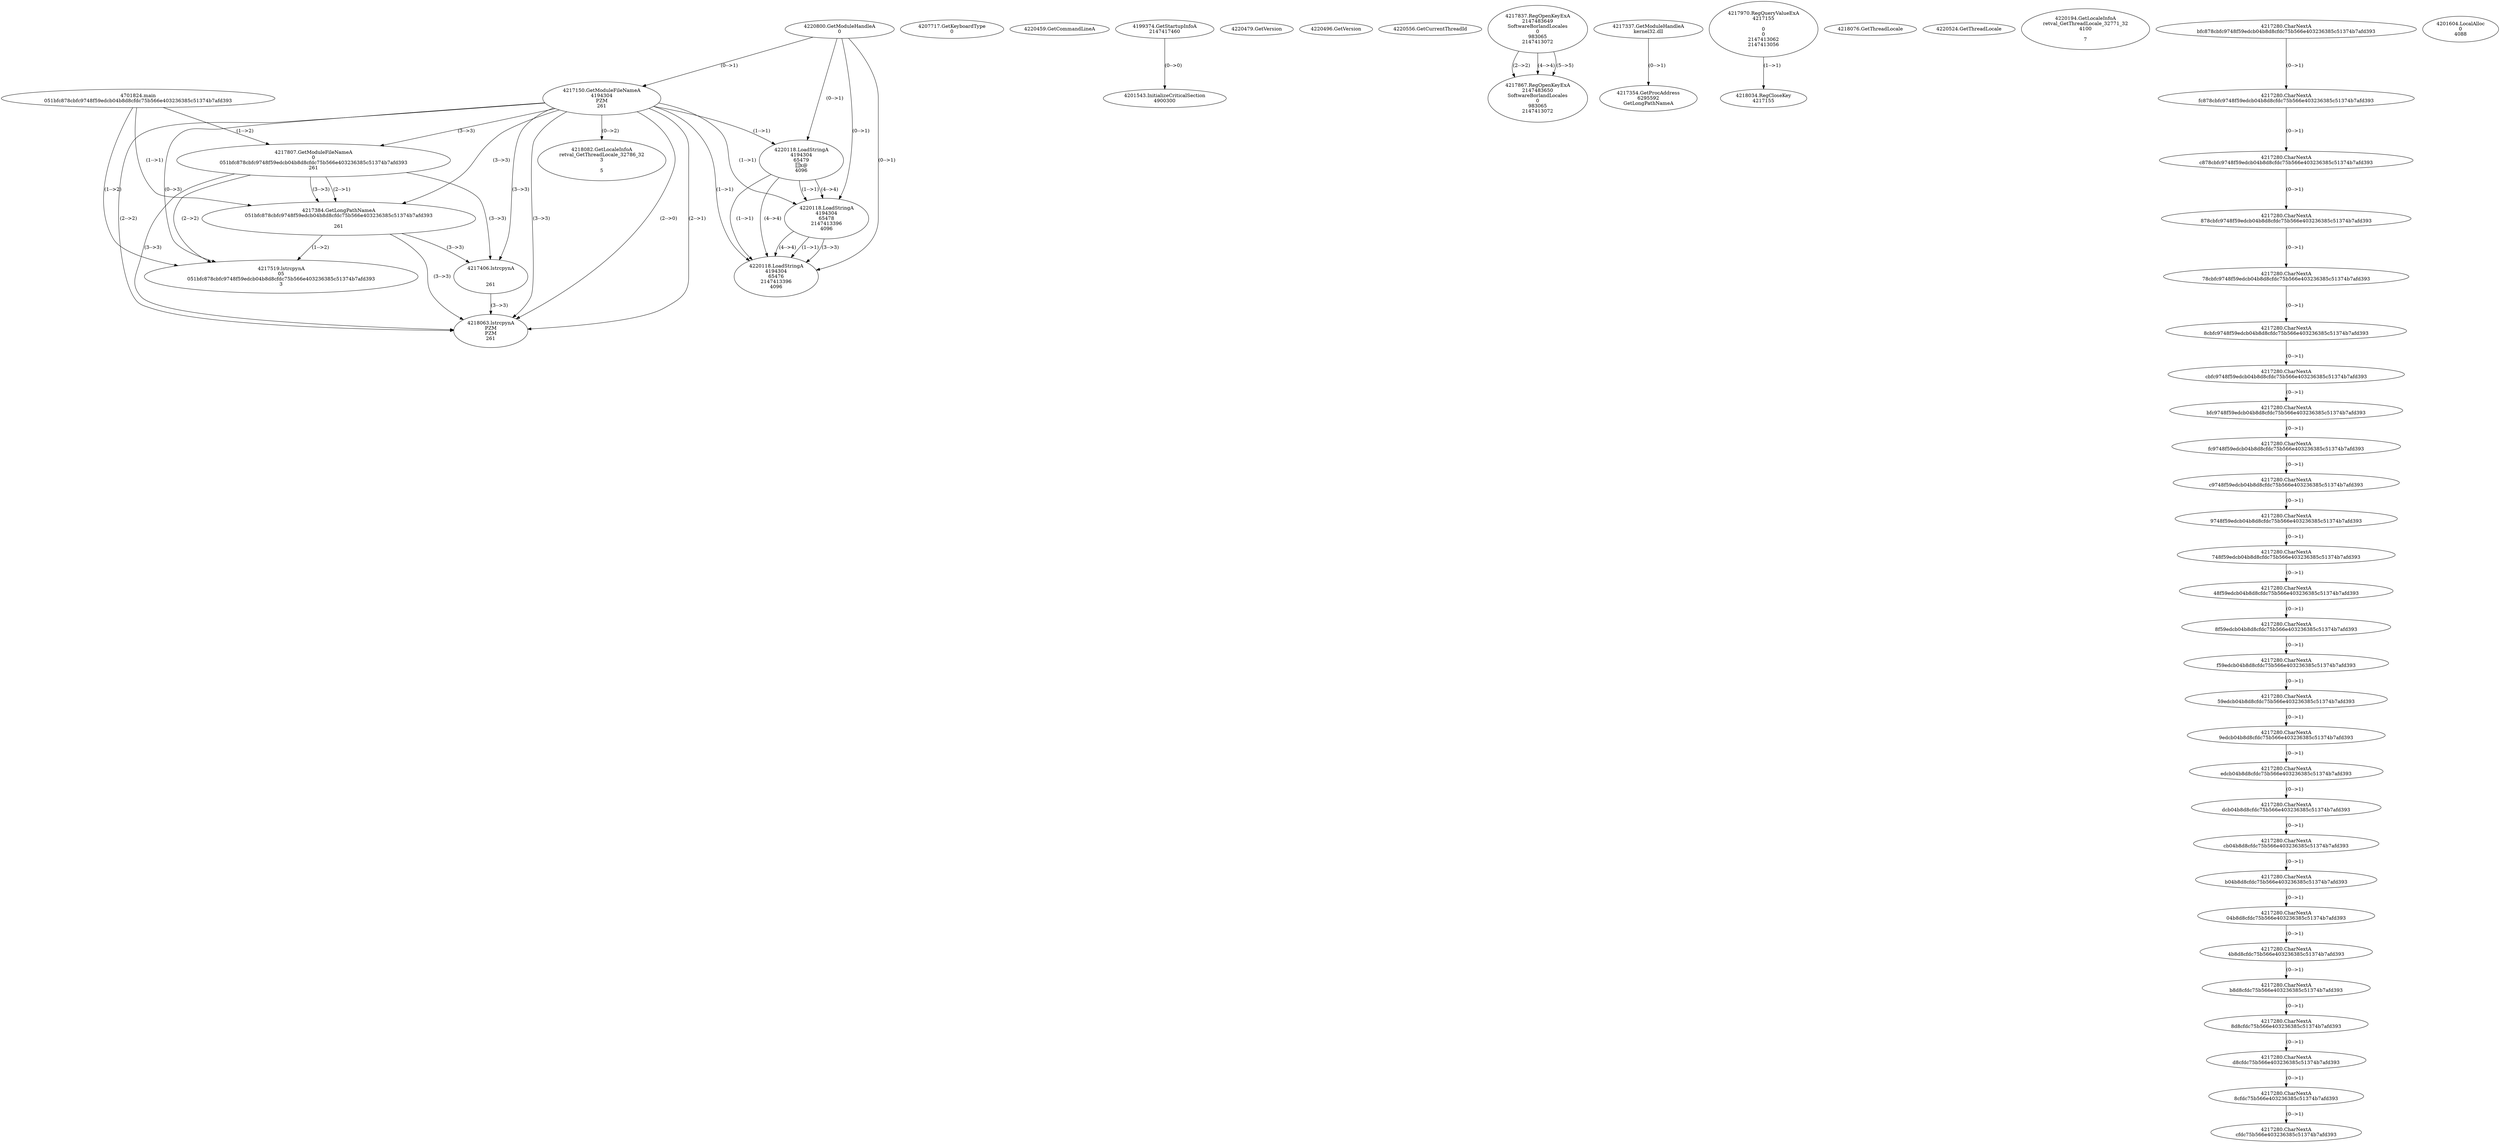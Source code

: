 // Global SCDG with merge call
digraph {
	0 [label="4701824.main
051bfc878cbfc9748f59edcb04b8d8cfdc75b566e403236385c51374b7afd393"]
	1 [label="4220800.GetModuleHandleA
0"]
	2 [label="4207717.GetKeyboardType
0"]
	3 [label="4220459.GetCommandLineA
"]
	4 [label="4199374.GetStartupInfoA
2147417460"]
	5 [label="4220479.GetVersion
"]
	6 [label="4220496.GetVersion
"]
	7 [label="4220556.GetCurrentThreadId
"]
	8 [label="4217150.GetModuleFileNameA
4194304
PZM
261"]
	1 -> 8 [label="(0-->1)"]
	9 [label="4217807.GetModuleFileNameA
0
051bfc878cbfc9748f59edcb04b8d8cfdc75b566e403236385c51374b7afd393
261"]
	0 -> 9 [label="(1-->2)"]
	8 -> 9 [label="(3-->3)"]
	10 [label="4217837.RegOpenKeyExA
2147483649
Software\Borland\Locales
0
983065
2147413072"]
	11 [label="4217337.GetModuleHandleA
kernel32.dll"]
	12 [label="4217354.GetProcAddress
6295592
GetLongPathNameA"]
	11 -> 12 [label="(0-->1)"]
	13 [label="4217384.GetLongPathNameA
051bfc878cbfc9748f59edcb04b8d8cfdc75b566e403236385c51374b7afd393

261"]
	0 -> 13 [label="(1-->1)"]
	9 -> 13 [label="(2-->1)"]
	8 -> 13 [label="(3-->3)"]
	9 -> 13 [label="(3-->3)"]
	14 [label="4217406.lstrcpynA


261"]
	8 -> 14 [label="(3-->3)"]
	9 -> 14 [label="(3-->3)"]
	13 -> 14 [label="(3-->3)"]
	15 [label="4217970.RegQueryValueExA
4217155

0
0
2147413062
2147413056"]
	16 [label="4218034.RegCloseKey
4217155"]
	15 -> 16 [label="(1-->1)"]
	17 [label="4218063.lstrcpynA
PZM
PZM
261"]
	8 -> 17 [label="(2-->1)"]
	8 -> 17 [label="(2-->2)"]
	8 -> 17 [label="(3-->3)"]
	9 -> 17 [label="(3-->3)"]
	13 -> 17 [label="(3-->3)"]
	14 -> 17 [label="(3-->3)"]
	8 -> 17 [label="(2-->0)"]
	18 [label="4218076.GetThreadLocale
"]
	19 [label="4218082.GetLocaleInfoA
retval_GetThreadLocale_32786_32
3

5"]
	8 -> 19 [label="(0-->2)"]
	20 [label="4220118.LoadStringA
4194304
65479
x@
4096"]
	1 -> 20 [label="(0-->1)"]
	8 -> 20 [label="(1-->1)"]
	21 [label="4220118.LoadStringA
4194304
65478
2147413396
4096"]
	1 -> 21 [label="(0-->1)"]
	8 -> 21 [label="(1-->1)"]
	20 -> 21 [label="(1-->1)"]
	20 -> 21 [label="(4-->4)"]
	22 [label="4220118.LoadStringA
4194304
65476
2147413396
4096"]
	1 -> 22 [label="(0-->1)"]
	8 -> 22 [label="(1-->1)"]
	20 -> 22 [label="(1-->1)"]
	21 -> 22 [label="(1-->1)"]
	21 -> 22 [label="(3-->3)"]
	20 -> 22 [label="(4-->4)"]
	21 -> 22 [label="(4-->4)"]
	23 [label="4220524.GetThreadLocale
"]
	24 [label="4220194.GetLocaleInfoA
retval_GetThreadLocale_32771_32
4100

7"]
	25 [label="4217867.RegOpenKeyExA
2147483650
Software\Borland\Locales
0
983065
2147413072"]
	10 -> 25 [label="(2-->2)"]
	10 -> 25 [label="(4-->4)"]
	10 -> 25 [label="(5-->5)"]
	26 [label="4217519.lstrcpynA
05
051bfc878cbfc9748f59edcb04b8d8cfdc75b566e403236385c51374b7afd393
3"]
	0 -> 26 [label="(1-->2)"]
	9 -> 26 [label="(2-->2)"]
	13 -> 26 [label="(1-->2)"]
	8 -> 26 [label="(0-->3)"]
	27 [label="4217280.CharNextA
bfc878cbfc9748f59edcb04b8d8cfdc75b566e403236385c51374b7afd393"]
	28 [label="4217280.CharNextA
fc878cbfc9748f59edcb04b8d8cfdc75b566e403236385c51374b7afd393"]
	27 -> 28 [label="(0-->1)"]
	29 [label="4201543.InitializeCriticalSection
4900300"]
	4 -> 29 [label="(0-->0)"]
	30 [label="4201604.LocalAlloc
0
4088"]
	31 [label="4217280.CharNextA
c878cbfc9748f59edcb04b8d8cfdc75b566e403236385c51374b7afd393"]
	28 -> 31 [label="(0-->1)"]
	32 [label="4217280.CharNextA
878cbfc9748f59edcb04b8d8cfdc75b566e403236385c51374b7afd393"]
	31 -> 32 [label="(0-->1)"]
	33 [label="4217280.CharNextA
78cbfc9748f59edcb04b8d8cfdc75b566e403236385c51374b7afd393"]
	32 -> 33 [label="(0-->1)"]
	34 [label="4217280.CharNextA
8cbfc9748f59edcb04b8d8cfdc75b566e403236385c51374b7afd393"]
	33 -> 34 [label="(0-->1)"]
	35 [label="4217280.CharNextA
cbfc9748f59edcb04b8d8cfdc75b566e403236385c51374b7afd393"]
	34 -> 35 [label="(0-->1)"]
	36 [label="4217280.CharNextA
bfc9748f59edcb04b8d8cfdc75b566e403236385c51374b7afd393"]
	35 -> 36 [label="(0-->1)"]
	37 [label="4217280.CharNextA
fc9748f59edcb04b8d8cfdc75b566e403236385c51374b7afd393"]
	36 -> 37 [label="(0-->1)"]
	38 [label="4217280.CharNextA
c9748f59edcb04b8d8cfdc75b566e403236385c51374b7afd393"]
	37 -> 38 [label="(0-->1)"]
	39 [label="4217280.CharNextA
9748f59edcb04b8d8cfdc75b566e403236385c51374b7afd393"]
	38 -> 39 [label="(0-->1)"]
	40 [label="4217280.CharNextA
748f59edcb04b8d8cfdc75b566e403236385c51374b7afd393"]
	39 -> 40 [label="(0-->1)"]
	41 [label="4217280.CharNextA
48f59edcb04b8d8cfdc75b566e403236385c51374b7afd393"]
	40 -> 41 [label="(0-->1)"]
	42 [label="4217280.CharNextA
8f59edcb04b8d8cfdc75b566e403236385c51374b7afd393"]
	41 -> 42 [label="(0-->1)"]
	43 [label="4217280.CharNextA
f59edcb04b8d8cfdc75b566e403236385c51374b7afd393"]
	42 -> 43 [label="(0-->1)"]
	44 [label="4217280.CharNextA
59edcb04b8d8cfdc75b566e403236385c51374b7afd393"]
	43 -> 44 [label="(0-->1)"]
	45 [label="4217280.CharNextA
9edcb04b8d8cfdc75b566e403236385c51374b7afd393"]
	44 -> 45 [label="(0-->1)"]
	46 [label="4217280.CharNextA
edcb04b8d8cfdc75b566e403236385c51374b7afd393"]
	45 -> 46 [label="(0-->1)"]
	47 [label="4217280.CharNextA
dcb04b8d8cfdc75b566e403236385c51374b7afd393"]
	46 -> 47 [label="(0-->1)"]
	48 [label="4217280.CharNextA
cb04b8d8cfdc75b566e403236385c51374b7afd393"]
	47 -> 48 [label="(0-->1)"]
	49 [label="4217280.CharNextA
b04b8d8cfdc75b566e403236385c51374b7afd393"]
	48 -> 49 [label="(0-->1)"]
	50 [label="4217280.CharNextA
04b8d8cfdc75b566e403236385c51374b7afd393"]
	49 -> 50 [label="(0-->1)"]
	51 [label="4217280.CharNextA
4b8d8cfdc75b566e403236385c51374b7afd393"]
	50 -> 51 [label="(0-->1)"]
	52 [label="4217280.CharNextA
b8d8cfdc75b566e403236385c51374b7afd393"]
	51 -> 52 [label="(0-->1)"]
	53 [label="4217280.CharNextA
8d8cfdc75b566e403236385c51374b7afd393"]
	52 -> 53 [label="(0-->1)"]
	54 [label="4217280.CharNextA
d8cfdc75b566e403236385c51374b7afd393"]
	53 -> 54 [label="(0-->1)"]
	55 [label="4217280.CharNextA
8cfdc75b566e403236385c51374b7afd393"]
	54 -> 55 [label="(0-->1)"]
	56 [label="4217280.CharNextA
cfdc75b566e403236385c51374b7afd393"]
	55 -> 56 [label="(0-->1)"]
}
